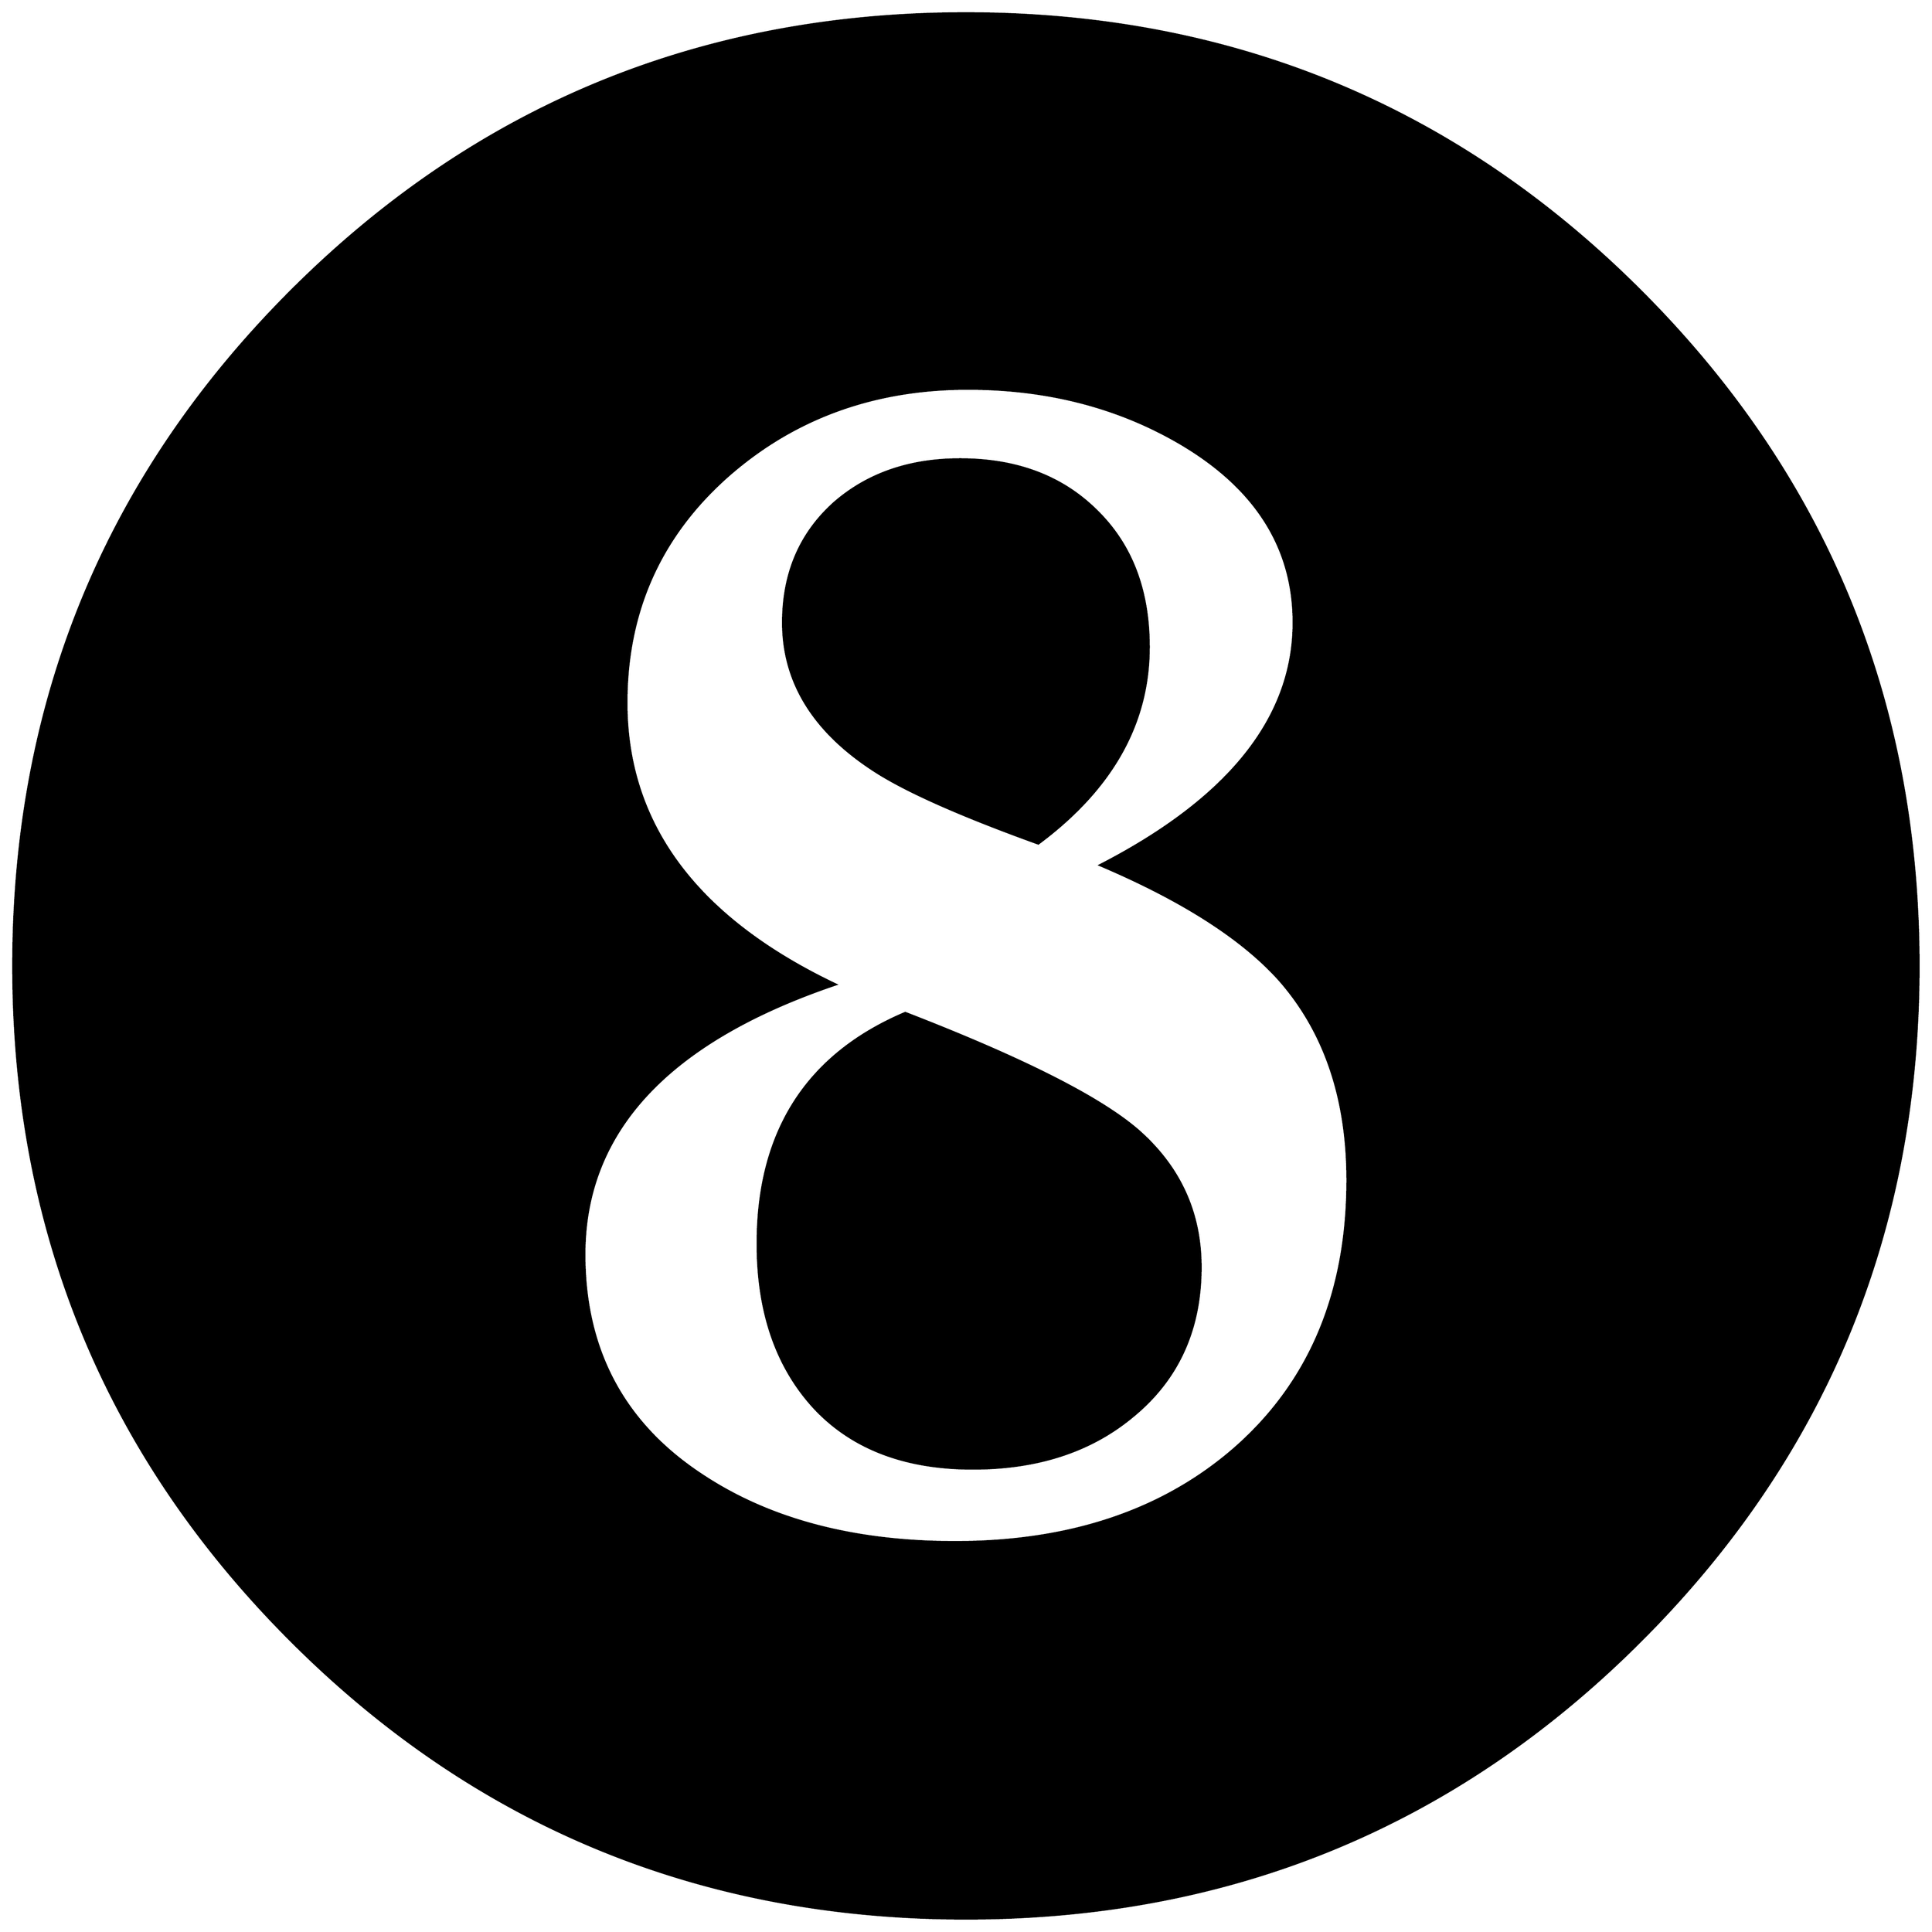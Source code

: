 


\begin{tikzpicture}[y=0.80pt, x=0.80pt, yscale=-1.0, xscale=1.0, inner sep=0pt, outer sep=0pt]
\begin{scope}[shift={(100.0,1706.0)},nonzero rule]
  \path[draw=.,fill=.,line width=1.600pt] (1998.0,-582.0) ..
    controls (1998.0,-311.333) and (1903.333,-81.333) ..
    (1714.0,108.0) .. controls (1524.667,297.333) and (1294.667,392.0)
    .. (1024.0,392.0) .. controls (753.333,392.0) and
    (523.333,297.333) .. (334.0,108.0) .. controls (144.667,-81.333) and
    (50.0,-311.333) .. (50.0,-582.0) .. controls (50.0,-852.667) and
    (144.667,-1082.667) .. (334.0,-1272.0) .. controls
    (523.333,-1461.333) and (753.333,-1556.0) .. (1024.0,-1556.0) ..
    controls (1294.667,-1556.0) and (1524.667,-1461.333) ..
    (1714.0,-1272.0) .. controls (1903.333,-1082.667) and
    (1998.0,-852.667) .. (1998.0,-582.0) -- cycle(1414.0,-363.0)
    .. controls (1414.0,-446.333) and (1391.0,-514.333) ..
    (1345.0,-567.0) .. controls (1307.0,-609.667) and
    (1245.667,-649.0) .. (1161.0,-685.0) .. controls
    (1293.0,-753.0) and (1359.0,-835.667) .. (1359.0,-933.0) ..
    controls (1359.0,-1009.0) and (1321.0,-1069.667) ..
    (1245.0,-1115.0) .. controls (1181.0,-1153.0) and
    (1108.0,-1172.0) .. (1026.0,-1172.0) .. controls
    (930.667,-1172.0) and (849.333,-1142.667) .. (782.0,-1084.0) ..
    controls (712.0,-1022.667) and (677.0,-945.0) ..
    (677.0,-851.0) .. controls (677.0,-727.0) and (748.333,-631.0)
    .. (891.0,-563.0) .. controls (719.667,-505.0) and
    (634.0,-413.0) .. (634.0,-287.0) .. controls (634.0,-189.0)
    and (674.333,-113.667) .. (755.0,-61.0) .. controls
    (823.667,-15.667) and (909.667,7.0) .. (1013.0,7.0) .. controls
    (1130.333,7.0) and (1225.667,-25.0) .. (1299.0,-89.0) ..
    controls (1375.667,-156.333) and (1414.0,-247.667) ..
    (1414.0,-363.0) -- cycle(1211.0,-908.0) .. controls
    (1211.0,-830.0) and (1173.333,-763.0) .. (1098.0,-707.0) ..
    controls (1016.667,-736.333) and (960.0,-761.667) ..
    (928.0,-783.0) .. controls (867.333,-823.0) and (837.0,-873.0)
    .. (837.0,-933.0) .. controls (837.0,-983.667) and
    (854.667,-1024.667) .. (890.0,-1056.0) .. controls
    (924.0,-1085.333) and (966.667,-1100.0) .. (1018.0,-1100.0) ..
    controls (1076.0,-1100.0) and (1122.667,-1082.333) ..
    (1158.0,-1047.0) .. controls (1193.333,-1012.333) and
    (1211.0,-966.0) .. (1211.0,-908.0) -- cycle(1264.0,-274.0)
    .. controls (1264.0,-210.0) and (1240.667,-159.0) ..
    (1194.0,-121.0) .. controls (1151.333,-85.667) and
    (1097.0,-68.0) .. (1031.0,-68.0) .. controls (961.667,-68.0)
    and (907.667,-88.667) .. (869.0,-130.0) .. controls
    (830.333,-172.0) and (811.0,-228.0) .. (811.0,-298.0) ..
    controls (811.0,-412.667) and (861.333,-491.333) .. (962.0,-534.0)
    .. controls (1082.667,-487.333) and (1162.333,-447.0) ..
    (1201.0,-413.0) .. controls (1243.0,-375.667) and
    (1264.0,-329.333) .. (1264.0,-274.0) -- cycle;
\end{scope}

\end{tikzpicture}


